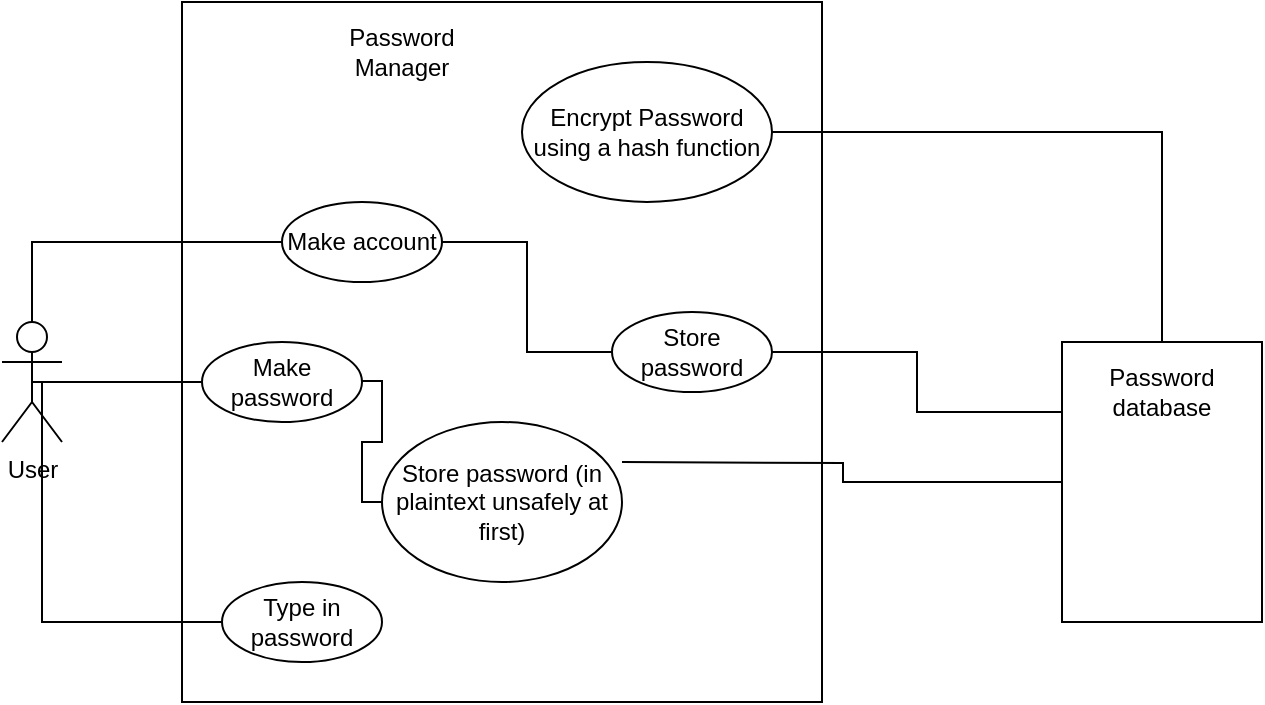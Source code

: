 <mxfile version="28.2.5">
  <diagram name="Page-1" id="s1jKUjSD5Y72kbjTPGfm">
    <mxGraphModel dx="1389" dy="760" grid="1" gridSize="10" guides="1" tooltips="1" connect="1" arrows="1" fold="1" page="1" pageScale="1" pageWidth="850" pageHeight="1100" math="0" shadow="0">
      <root>
        <mxCell id="0" />
        <mxCell id="1" parent="0" />
        <mxCell id="AfvaLhhhW29tNMUajsGk-1" value="User" style="shape=umlActor;verticalLabelPosition=bottom;verticalAlign=top;html=1;" parent="1" vertex="1">
          <mxGeometry x="220" y="270" width="30" height="60" as="geometry" />
        </mxCell>
        <mxCell id="AfvaLhhhW29tNMUajsGk-2" value="" style="html=1;whiteSpace=wrap;" parent="1" vertex="1">
          <mxGeometry x="310" y="110" width="320" height="350" as="geometry" />
        </mxCell>
        <mxCell id="AfvaLhhhW29tNMUajsGk-3" value="Password Manager" style="text;html=1;align=center;verticalAlign=middle;whiteSpace=wrap;rounded=0;" parent="1" vertex="1">
          <mxGeometry x="390" y="120" width="60" height="30" as="geometry" />
        </mxCell>
        <mxCell id="AfvaLhhhW29tNMUajsGk-4" value="Make password" style="ellipse;whiteSpace=wrap;html=1;" parent="1" vertex="1">
          <mxGeometry x="320" y="280" width="80" height="40" as="geometry" />
        </mxCell>
        <mxCell id="AfvaLhhhW29tNMUajsGk-5" value="Type in password" style="ellipse;whiteSpace=wrap;html=1;" parent="1" vertex="1">
          <mxGeometry x="330" y="400" width="80" height="40" as="geometry" />
        </mxCell>
        <mxCell id="AfvaLhhhW29tNMUajsGk-6" value="" style="html=1;whiteSpace=wrap;" parent="1" vertex="1">
          <mxGeometry x="750" y="280" width="100" height="140" as="geometry" />
        </mxCell>
        <mxCell id="AfvaLhhhW29tNMUajsGk-7" value="Password database" style="text;html=1;align=center;verticalAlign=middle;whiteSpace=wrap;rounded=0;" parent="1" vertex="1">
          <mxGeometry x="770" y="290" width="60" height="30" as="geometry" />
        </mxCell>
        <mxCell id="AfvaLhhhW29tNMUajsGk-9" value="" style="endArrow=none;html=1;edgeStyle=orthogonalEdgeStyle;rounded=0;entryX=0;entryY=0.5;entryDx=0;entryDy=0;exitX=1;exitY=0.488;exitDx=0;exitDy=0;exitPerimeter=0;" parent="1" source="AfvaLhhhW29tNMUajsGk-4" target="AfvaLhhhW29tNMUajsGk-13" edge="1">
          <mxGeometry relative="1" as="geometry">
            <mxPoint x="420" y="339.5" as="sourcePoint" />
            <mxPoint x="580" y="339.5" as="targetPoint" />
          </mxGeometry>
        </mxCell>
        <mxCell id="AfvaLhhhW29tNMUajsGk-13" value="Store password (in plaintext unsafely at first)" style="ellipse;whiteSpace=wrap;html=1;" parent="1" vertex="1">
          <mxGeometry x="410" y="320" width="120" height="80" as="geometry" />
        </mxCell>
        <mxCell id="AfvaLhhhW29tNMUajsGk-14" value="" style="endArrow=none;html=1;edgeStyle=orthogonalEdgeStyle;rounded=0;" parent="1" target="AfvaLhhhW29tNMUajsGk-6" edge="1">
          <mxGeometry relative="1" as="geometry">
            <mxPoint x="530" y="340" as="sourcePoint" />
            <mxPoint x="520" y="340" as="targetPoint" />
          </mxGeometry>
        </mxCell>
        <mxCell id="AfvaLhhhW29tNMUajsGk-15" value="" style="endArrow=none;html=1;edgeStyle=orthogonalEdgeStyle;rounded=0;entryX=0;entryY=0.5;entryDx=0;entryDy=0;exitX=0.5;exitY=0.5;exitDx=0;exitDy=0;exitPerimeter=0;" parent="1" source="AfvaLhhhW29tNMUajsGk-1" target="AfvaLhhhW29tNMUajsGk-4" edge="1">
          <mxGeometry relative="1" as="geometry">
            <mxPoint x="240" y="300" as="sourcePoint" />
            <mxPoint x="280" y="300" as="targetPoint" />
          </mxGeometry>
        </mxCell>
        <mxCell id="AfvaLhhhW29tNMUajsGk-16" value="" style="endArrow=none;html=1;edgeStyle=orthogonalEdgeStyle;rounded=0;entryX=0;entryY=0.5;entryDx=0;entryDy=0;exitX=0.5;exitY=0.5;exitDx=0;exitDy=0;exitPerimeter=0;" parent="1" source="AfvaLhhhW29tNMUajsGk-1" target="AfvaLhhhW29tNMUajsGk-5" edge="1">
          <mxGeometry relative="1" as="geometry">
            <mxPoint x="250" y="410" as="sourcePoint" />
            <mxPoint x="345" y="450" as="targetPoint" />
            <Array as="points">
              <mxPoint x="240" y="300" />
              <mxPoint x="240" y="420" />
            </Array>
          </mxGeometry>
        </mxCell>
        <mxCell id="AfvaLhhhW29tNMUajsGk-17" value="Encrypt Password using a hash function" style="ellipse;whiteSpace=wrap;html=1;" parent="1" vertex="1">
          <mxGeometry x="480" y="140" width="125" height="70" as="geometry" />
        </mxCell>
        <mxCell id="AfvaLhhhW29tNMUajsGk-18" value="" style="endArrow=none;html=1;edgeStyle=orthogonalEdgeStyle;rounded=0;exitX=1;exitY=0.5;exitDx=0;exitDy=0;entryX=0.5;entryY=0;entryDx=0;entryDy=0;" parent="1" source="AfvaLhhhW29tNMUajsGk-17" target="AfvaLhhhW29tNMUajsGk-6" edge="1">
          <mxGeometry relative="1" as="geometry">
            <mxPoint x="510" y="194.33" as="sourcePoint" />
            <mxPoint x="670" y="194.33" as="targetPoint" />
          </mxGeometry>
        </mxCell>
        <mxCell id="AfvaLhhhW29tNMUajsGk-21" value="Make account" style="ellipse;whiteSpace=wrap;html=1;" parent="1" vertex="1">
          <mxGeometry x="360" y="210" width="80" height="40" as="geometry" />
        </mxCell>
        <mxCell id="AfvaLhhhW29tNMUajsGk-27" value="" style="endArrow=none;html=1;edgeStyle=orthogonalEdgeStyle;rounded=0;entryX=0;entryY=0.5;entryDx=0;entryDy=0;exitX=0.5;exitY=0;exitDx=0;exitDy=0;exitPerimeter=0;" parent="1" source="AfvaLhhhW29tNMUajsGk-1" target="AfvaLhhhW29tNMUajsGk-21" edge="1">
          <mxGeometry relative="1" as="geometry">
            <mxPoint x="160" y="220" as="sourcePoint" />
            <mxPoint x="320" y="220" as="targetPoint" />
          </mxGeometry>
        </mxCell>
        <mxCell id="AfvaLhhhW29tNMUajsGk-30" value="" style="endArrow=none;html=1;edgeStyle=orthogonalEdgeStyle;rounded=0;exitX=1;exitY=0.5;exitDx=0;exitDy=0;entryX=0;entryY=0.5;entryDx=0;entryDy=0;" parent="1" source="AfvaLhhhW29tNMUajsGk-21" target="AfvaLhhhW29tNMUajsGk-31" edge="1">
          <mxGeometry relative="1" as="geometry">
            <mxPoint x="390" y="290" as="sourcePoint" />
            <mxPoint x="470" y="110" as="targetPoint" />
          </mxGeometry>
        </mxCell>
        <mxCell id="AfvaLhhhW29tNMUajsGk-31" value="Store password" style="ellipse;whiteSpace=wrap;html=1;" parent="1" vertex="1">
          <mxGeometry x="525" y="265" width="80" height="40" as="geometry" />
        </mxCell>
        <mxCell id="AfvaLhhhW29tNMUajsGk-32" value="" style="endArrow=none;html=1;edgeStyle=orthogonalEdgeStyle;rounded=0;exitX=1;exitY=0.5;exitDx=0;exitDy=0;entryX=0;entryY=0.25;entryDx=0;entryDy=0;" parent="1" source="AfvaLhhhW29tNMUajsGk-31" target="AfvaLhhhW29tNMUajsGk-6" edge="1">
          <mxGeometry relative="1" as="geometry">
            <mxPoint x="640" y="310" as="sourcePoint" />
            <mxPoint x="725" y="365" as="targetPoint" />
          </mxGeometry>
        </mxCell>
      </root>
    </mxGraphModel>
  </diagram>
</mxfile>
